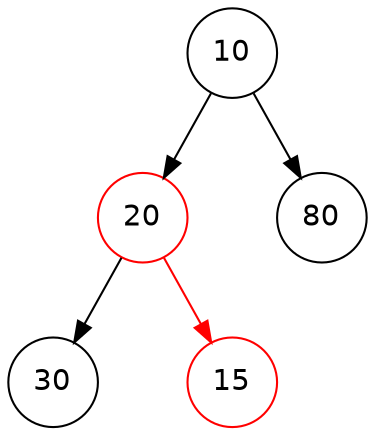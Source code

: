 digraph G {
	graph [fontname = "Helvetica"];
	node [fontname = "Helvetica",shape=circle,width=0.6];
	edge [fontname = "Helvetica"];

	10 -> 20;
	m10 [label="", width=0.1, style=invis];
	10 -> m10 [style=invis]
	10 -> 80;
	{rank=same 20 -> m10 -> 80 [style=invis]};

	20 [color=red];
	15 [color=red];
	20 -> 30;
	m20 [label="", width=0.1, style=invis];
	20 -> m20 [style=invis]
	20 -> 15 [color=red];
	{rank=same 30 -> m20 -> 15 [style=invis]};
}
